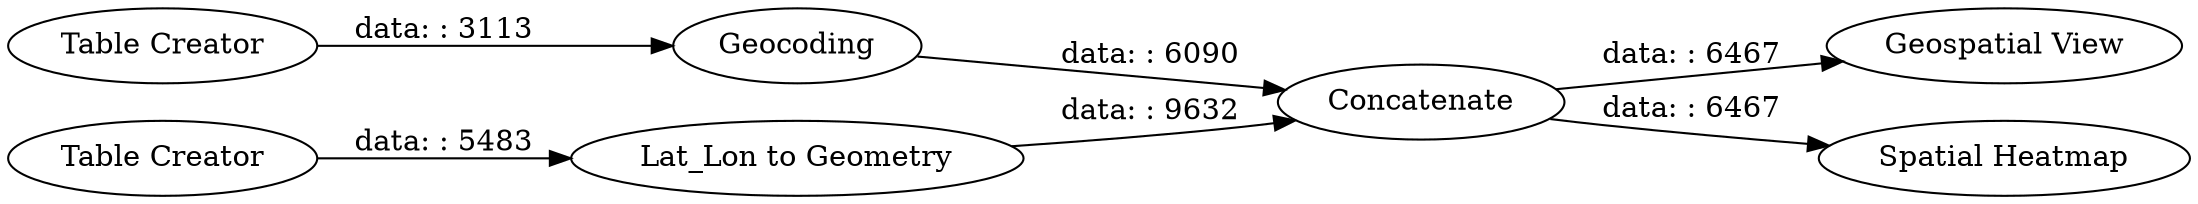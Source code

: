 digraph {
	"1360666657319927141_1871" [label="Lat_Lon to Geometry"]
	"1360666657319927141_1874" [label=Geocoding]
	"1360666657319927141_1" [label="Table Creator"]
	"1360666657319927141_1870" [label="Table Creator"]
	"1360666657319927141_1875" [label="Geospatial View"]
	"1360666657319927141_1876" [label=Concatenate]
	"1360666657319927141_8" [label="Spatial Heatmap"]
	"1360666657319927141_1874" -> "1360666657319927141_1876" [label="data: : 6090"]
	"1360666657319927141_1" -> "1360666657319927141_1874" [label="data: : 3113"]
	"1360666657319927141_1876" -> "1360666657319927141_1875" [label="data: : 6467"]
	"1360666657319927141_1871" -> "1360666657319927141_1876" [label="data: : 9632"]
	"1360666657319927141_1876" -> "1360666657319927141_8" [label="data: : 6467"]
	"1360666657319927141_1870" -> "1360666657319927141_1871" [label="data: : 5483"]
	rankdir=LR
}
